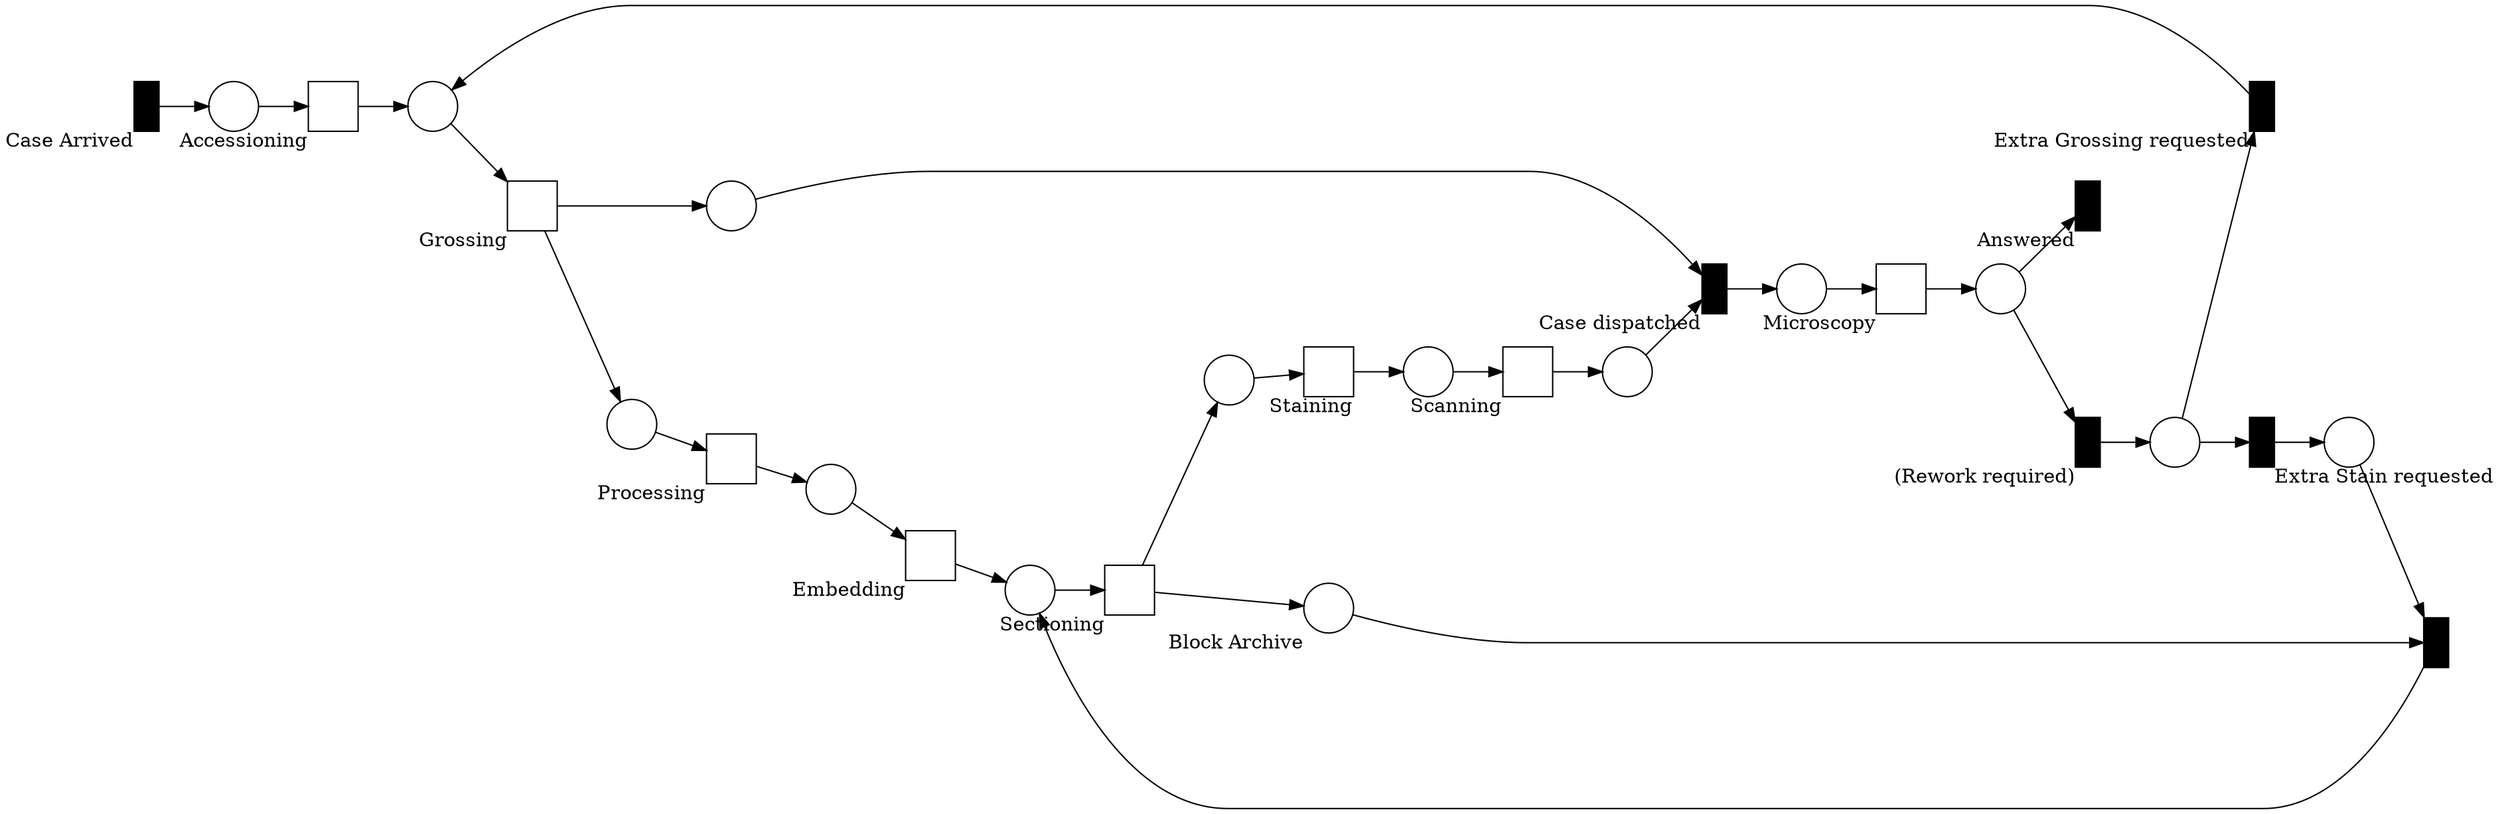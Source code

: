 digraph PetriNet {
    // Define nodes for Places in the Petri Net
    //layout=neato; // dot, neato, circo
    layout="dot";
    rankdir=TB;
    ratio=0.3;

    node [shape=rect, label="", width=0.5, labelangle=0.0];
    10 [xlabel="Case Arrived", fillcolor="black", style="filled", width=0.25]
    20 [xlabel="Accessioning"]
    30 [xlabel="Grossing"];
    40 [xlabel="Processing"];
    50 [xlabel="Embedding"];
    60 [xlabel="Sectioning"];
    70 [xlabel="Staining"];
    85 [xlabel="Scanning"];
    90 [xlabel="Microscopy"];
    91 [xlabel="(Rework required)", fillcolor="black", style="filled", width=0.25]
    99 [xlabel="Answered", fillcolor="black", style="filled", width=0.25];
    92 [xlabel="Extra Grossing requested", fillcolor="black", style="filled", width=0.25];
    93 [xlabel="Extra Stain requested", fillcolor="black", style="filled", width=0.25];
    80 [xlabel="Case dispatched", fillcolor="black", style="filled", width=0.25];


    933 [xlabel="", fillcolor="black", style="filled", width=0.25] // retrieve

    // Define nodes for Transitions in the Petri Net
    node [shape=circle, label="", width=0.5];
    1020 []; //Arrived Cases
    2030 []; // Grossing Queue
    3040 [xlabel=""]; // Processing Queue
    4050 [xlabel=""]; // Embedding Queue
    5060 [xlabel=""]; // Sectioning Queue
    6070 [xlabel=""]; // Staining Queue
    600 [xlabel="Block Archive"];
    7085 [xlabel=""]; // Scanning Queue
    8590 [xlabel=""]; // Microscopy Queue
    9091 [xlabel=""] // Microscoped
    911 [xlable=""];
    9330 [xlabel=""]; // Histology Worklist
    8580 [xlabel=""]; // dispatching queue
    xxx [];

    // Define the relations: Places -> Transitions
    10 -> 1020;
    20 -> 2030;
    30 -> 3040;
    40 -> 4050;
    50 -> 5060;
    60 -> 6070;
    60 -> 600 [len=1, dir="backward"];
    70 -> 7085;
    85 -> 8580;
    90 -> 9091;
    91 -> 911;
    92 -> 2030;
    
 
    
    // Define the relations: Transitions -> Places
    1020 -> 20;
    2030 -> 30;
    3040 -> 40;
    4050 -> 50;
    5060 -> 60;
    6070 -> 70;
    7085 -> 85;
    8590 -> 90;
    9091 -> 99;
    9091 -> 91;
    911 -> 92;
    911 -> 93;
    93 -> 9330;
    9330 -> 933;
    600 -> 933;
    933 -> 5060;
    80 -> 8590;
  8580 -> 80


    30 -> xxx [len=3];
    xxx -> 80 [len=1];
    // Set graph properties
    rankdir=LR;
    edge [arrowhead=normal];
}

